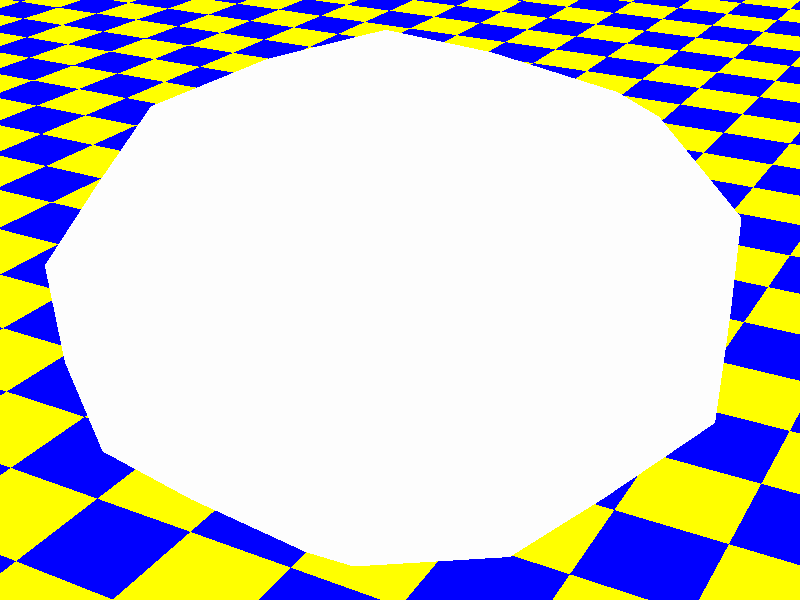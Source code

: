 #include "colors.inc"
#include "textures.inc"


camera {
	location <1.37, -2.5, 2.1>
	direction <0, 1.5, 0>
	up <0, 0, 1>
	right <1, 0, 0>
	sky <0., 0., 1.>
	look_at <0., 0., 0.>
}
light_source {
	<1, -0.8, 8>
	color Gray70 /* 85 70 */
	area_light <0,2,0>, <2,0,0>, 3, 3
	adaptive 0
	jitter
}

#declare Light_texture =
	texture {
	    pigment {color White}
	    finish { ambient 1.0 diffuse 0 }
	}


light_source {
	<3, -0.2, 3.2>
	color Goldenrod
	looks_like {
	    sphere { <0,0,0>, 0.1
	        texture { Light_texture pigment { color Goldenrod } }
	    }
	}
}

/* background */

/* background {
   color Black
} */

plane {
	<0,0,1>, -2
	texture { 
	    pigment {checker color Blue  color Yellow }
	    finish { Dull }
	    scale 0.51
	}
}


/* the soccer ball */

union{

triangle {
	<0, 0, 1.020999837373483>
	<0.4035482123351978, 0, 0.937864333599346>
	<0.1760838226654678, 0.3333333333333333, 0.854728829825208>
}
triangle {
	<0.4035482123351978, 0, 0.937864333599346>
	<0.5796320350006656, 0.3333333333333333, 0.771593326051071>
	<0.1760838226654678, 0.3333333333333333, 0.854728829825208>
}
triangle {
	<0.5796320350006656, 0.3333333333333333, 0.771593326051071>
	<0.3521676453309357, 0.6666666666666666, 0.6884578222769338>
	<0.1760838226654678, 0.3333333333333333, 0.854728829825208>
}
triangle {
	<0.3521676453309357, 0.6666666666666666, 0.6884578222769338>
	<-0.05138056700426198, 0.6666666666666666, 0.771593326051071>
	<0.1760838226654678, 0.3333333333333333, 0.854728829825208>
}
triangle {
	<-0.05138056700426198, 0.6666666666666666, 0.771593326051071>
	<-0.2274643896697298, 0.3333333333333333, 0.937864333599346>
	<0.1760838226654678, 0.3333333333333333, 0.854728829825208>
}
triangle {
	<-0.2274643896697298, 0.3333333333333333, 0.937864333599346>
	<0, 0, 1.020999837373483>
	<0.1760838226654678, 0.3333333333333333, 0.854728829825208>
}
triangle {
	<0, 0, 1.020999837373483>
	<-0.2274643896697298, 0.3333333333333333, 0.937864333599346>
	<-0.3745869904606689, -0.04244066791667837, 0.854728829825208>
}
triangle {
	<-0.2274643896697298, 0.3333333333333333, 0.937864333599346>
	<-0.6020513801303987, 0.290892665416655, 0.771593326051071>
	<-0.3745869904606689, -0.04244066791667837, 0.854728829825208>
}
triangle {
	<-0.6020513801303987, 0.290892665416655, 0.771593326051071>
	<-0.7491739809213378, -0.0848813358333567, 0.6884578222769338>
	<-0.3745869904606689, -0.04244066791667837, 0.854728829825208>
}
triangle {
	<-0.7491739809213378, -0.0848813358333567, 0.6884578222769338>
	<-0.521709591251608, -0.4182146691666901, 0.771593326051071>
	<-0.3745869904606689, -0.04244066791667837, 0.854728829825208>
}
triangle {
	<-0.521709591251608, -0.4182146691666901, 0.771593326051071>
	<-0.1471226007909391, -0.3757740012500117, 0.937864333599346>
	<-0.3745869904606689, -0.04244066791667837, 0.854728829825208>
}
triangle {
	<-0.1471226007909391, -0.3757740012500117, 0.937864333599346>
	<0, 0, 1.020999837373483>
	<-0.3745869904606689, -0.04244066791667837, 0.854728829825208>
}
triangle {
	<0, 0, 1.020999837373483>
	<-0.1471226007909391, -0.3757740012500117, 0.937864333599346>
	<0.185551315630621, -0.2719126217222175, 0.900685006042813>
}
triangle {
	<-0.1471226007909391, -0.3757740012500117, 0.937864333599346>
	<0.1654988437421761, -0.6080151061110644, 0.803348262820946>
	<0.185551315630621, -0.2719126217222175, 0.900685006042813>
}
triangle {
	<0.1654988437421761, -0.6080151061110644, 0.803348262820946>
	<0.5058321228666704, -0.3757740012500117, 0.803348262820946>
	<0.185551315630621, -0.2719126217222175, 0.900685006042813>
}
triangle {
	<0.5058321228666704, -0.3757740012500117, 0.803348262820946>
	<0.4035482123351978, 0, 0.937864333599346>
	<0.185551315630621, -0.2719126217222175, 0.900685006042813>
}
triangle {
	<0.4035482123351978, 0, 0.937864333599346>
	<0, 0, 1.020999837373483>
	<0.185551315630621, -0.2719126217222175, 0.900685006042813>
}
triangle {
	<0.4035482123351978, 0, 0.937864333599346>
	<0.5058321228666704, -0.3757740012500117, 0.803348262820946>
	<0.6819159455321384, -0.04244066791667837, 0.637077255272672>
}
triangle {
	<0.5058321228666704, -0.3757740012500117, 0.803348262820946>
	<0.7841998560636109, -0.4182146691666901, 0.5025611844942726>
	<0.6819159455321384, -0.04244066791667837, 0.637077255272672>
}
triangle {
	<0.7841998560636109, -0.4182146691666901, 0.5025611844942726>
	<0.960283678729079, -0.0848813358333567, 0.3362901769459981>
	<0.6819159455321384, -0.04244066791667837, 0.637077255272672>
}
triangle {
	<0.960283678729079, -0.0848813358333567, 0.3362901769459981>
	<0.857999768197606, 0.290892665416655, 0.4708062477243974>
	<0.6819159455321384, -0.04244066791667837, 0.637077255272672>
}
triangle {
	<0.857999768197606, 0.290892665416655, 0.4708062477243974>
	<0.5796320350006656, 0.3333333333333333, 0.771593326051071>
	<0.6819159455321384, -0.04244066791667837, 0.637077255272672>
}
triangle {
	<0.5796320350006656, 0.3333333333333333, 0.771593326051071>
	<0.4035482123351978, 0, 0.937864333599346>
	<0.6819159455321384, -0.04244066791667837, 0.637077255272672>
}
triangle {
	<-0.2274643896697298, 0.3333333333333333, 0.937864333599346>
	<-0.05138056700426198, 0.6666666666666666, 0.771593326051071>
	<-0.371102631261242, 0.5438252434444351, 0.6972346709380066>
}
triangle {
	<-0.05138056700426198, 0.6666666666666666, 0.771593326051071>
	<-0.3171417701886627, 0.830237328333287, 0.5025611844942726>
	<-0.371102631261242, 0.5438252434444351, 0.6972346709380066>
}
triangle {
	<-0.3171417701886627, 0.830237328333287, 0.5025611844942726>
	<-0.657475049313157, 0.5979962234722339, 0.5025611844942726>
	<-0.371102631261242, 0.5438252434444351, 0.6972346709380066>
}
triangle {
	<-0.657475049313157, 0.5979962234722339, 0.5025611844942726>
	<-0.6020513801303987, 0.290892665416655, 0.771593326051071>
	<-0.371102631261242, 0.5438252434444351, 0.6972346709380066>
}
triangle {
	<-0.6020513801303987, 0.290892665416655, 0.771593326051071>
	<-0.2274643896697298, 0.3333333333333333, 0.937864333599346>
	<-0.371102631261242, 0.5438252434444351, 0.6972346709380066>
}
triangle {
	<-0.1471226007909391, -0.3757740012500117, 0.937864333599346>
	<-0.521709591251608, -0.4182146691666901, 0.771593326051071>
	<-0.2090881467184928, -0.6504557740277428, 0.637077255272672>
}
triangle {
	<-0.521709591251608, -0.4182146691666901, 0.771593326051071>
	<-0.5836751371791618, -0.6928964419444212, 0.4708062477243974>
	<-0.2090881467184928, -0.6504557740277428, 0.637077255272672>
}
triangle {
	<-0.5836751371791618, -0.6928964419444212, 0.4708062477243974>
	<-0.2710536926460465, -0.925137546805474, 0.3362901769459981>
	<-0.2090881467184928, -0.6504557740277428, 0.637077255272672>
}
triangle {
	<-0.2710536926460465, -0.925137546805474, 0.3362901769459981>
	<0.1035332978146224, -0.882696878888796, 0.5025611844942726>
	<-0.2090881467184928, -0.6504557740277428, 0.637077255272672>
}
triangle {
	<0.1035332978146224, -0.882696878888796, 0.5025611844942726>
	<0.1654988437421761, -0.6080151061110644, 0.803348262820946>
	<-0.2090881467184928, -0.6504557740277428, 0.637077255272672>
}
triangle {
	<0.1654988437421761, -0.6080151061110644, 0.803348262820946>
	<-0.1471226007909391, -0.3757740012500117, 0.937864333599346>
	<-0.2090881467184928, -0.6504557740277428, 0.637077255272672>
}
triangle {
	<0.5796320350006656, 0.3333333333333333, 0.771593326051071>
	<0.857999768197606, 0.290892665416655, 0.4708062477243974>
	<0.6164660404051576, 0.5438252434444351, 0.4937843358331998>
}
triangle {
	<0.857999768197606, 0.290892665416655, 0.4708062477243974>
	<0.802576099014848, 0.5979962234722339, 0.2017741061675989>
	<0.6164660404051576, 0.5438252434444351, 0.4937843358331998>
}
triangle {
	<0.802576099014848, 0.5979962234722339, 0.2017741061675989>
	<0.4899546544817328, 0.830237328333287, 0.3362901769459981>
	<0.6164660404051576, 0.5438252434444351, 0.4937843358331998>
}
triangle {
	<0.4899546544817328, 0.830237328333287, 0.3362901769459981>
	<0.3521676453309357, 0.6666666666666666, 0.6884578222769338>
	<0.6164660404051576, 0.5438252434444351, 0.4937843358331998>
}
triangle {
	<0.3521676453309357, 0.6666666666666666, 0.6884578222769338>
	<0.5796320350006656, 0.3333333333333333, 0.771593326051071>
	<0.6164660404051576, 0.5438252434444351, 0.4937843358331998>
}
triangle {
	<0.5058321228666704, -0.3757740012500117, 0.803348262820946>
	<0.1654988437421761, -0.6080151061110644, 0.803348262820946>
	<0.4438665769391167, -0.6504557740277428, 0.5025611844942725>
}
triangle {
	<0.1654988437421761, -0.6080151061110644, 0.803348262820946>
	<0.1035332978146224, -0.882696878888796, 0.5025611844942726>
	<0.4438665769391167, -0.6504557740277428, 0.5025611844942725>
}
triangle {
	<0.1035332978146224, -0.882696878888796, 0.5025611844942726>
	<0.3819010310115629, -0.925137546805474, 0.2017741061675989>
	<0.4438665769391167, -0.6504557740277428, 0.5025611844942725>
}
triangle {
	<0.3819010310115629, -0.925137546805474, 0.2017741061675989>
	<0.7222343101360572, -0.6928964419444212, 0.2017741061675989>
	<0.4438665769391167, -0.6504557740277428, 0.5025611844942725>
}
triangle {
	<0.7222343101360572, -0.6928964419444212, 0.2017741061675989>
	<0.7841998560636109, -0.4182146691666901, 0.5025611844942726>
	<0.4438665769391167, -0.6504557740277428, 0.5025611844942725>
}
triangle {
	<0.7841998560636109, -0.4182146691666901, 0.5025611844942726>
	<0.5058321228666704, -0.3757740012500117, 0.803348262820946>
	<0.4438665769391167, -0.6504557740277428, 0.5025611844942725>
}
triangle {
	<-0.6020513801303987, 0.290892665416655, 0.771593326051071>
	<-0.657475049313157, 0.5979962234722339, 0.5025611844942726>
	<-0.804597650104096, 0.2222222222222222, 0.4194256807201353>
}
triangle {
	<-0.657475049313157, 0.5979962234722339, 0.5025611844942726>
	<-0.860021319286854, 0.5293257802778012, 0.1503935391633369>
	<-0.804597650104096, 0.2222222222222222, 0.4194256807201353>
}
triangle {
	<-0.860021319286854, 0.5293257802778012, 0.1503935391633369>
	<-1.007143920077793, 0.1535517790277895, 0.06725803538919961>
	<-0.804597650104096, 0.2222222222222222, 0.4194256807201353>
}
triangle {
	<-1.007143920077793, 0.1535517790277895, 0.06725803538919961>
	<-0.951720250895035, -0.1535517790277895, 0.3362901769459981>
	<-0.804597650104096, 0.2222222222222222, 0.4194256807201353>
}
triangle {
	<-0.951720250895035, -0.1535517790277895, 0.3362901769459981>
	<-0.7491739809213378, -0.0848813358333567, 0.6884578222769338>
	<-0.804597650104096, 0.2222222222222222, 0.4194256807201353>
}
triangle {
	<-0.7491739809213378, -0.0848813358333567, 0.6884578222769338>
	<-0.6020513801303987, 0.290892665416655, 0.771593326051071>
	<-0.804597650104096, 0.2222222222222222, 0.4194256807201353>
}
triangle {
	<-0.05138056700426198, 0.6666666666666666, 0.771593326051071>
	<0.3521676453309357, 0.6666666666666666, 0.6884578222769338>
	<0.086406442146535, 0.830237328333287, 0.4194256807201353>
}
triangle {
	<0.3521676453309357, 0.6666666666666666, 0.6884578222769338>
	<0.4899546544817328, 0.830237328333287, 0.3362901769459981>
	<0.086406442146535, 0.830237328333287, 0.4194256807201353>
}
triangle {
	<0.4899546544817328, 0.830237328333287, 0.3362901769459981>
	<0.2241934512973321, 0.993807989999907, 0.06725803538919961>
	<0.086406442146535, 0.830237328333287, 0.4194256807201353>
}
triangle {
	<0.2241934512973321, 0.993807989999907, 0.06725803538919961>
	<-0.1793547610378656, 0.993807989999907, 0.1503935391633369>
	<0.086406442146535, 0.830237328333287, 0.4194256807201353>
}
triangle {
	<-0.1793547610378656, 0.993807989999907, 0.1503935391633369>
	<-0.3171417701886627, 0.830237328333287, 0.5025611844942726>
	<0.086406442146535, 0.830237328333287, 0.4194256807201353>
}
triangle {
	<-0.3171417701886627, 0.830237328333287, 0.5025611844942726>
	<-0.05138056700426198, 0.6666666666666666, 0.771593326051071>
	<0.086406442146535, 0.830237328333287, 0.4194256807201353>
}
triangle {
	<-0.521709591251608, -0.4182146691666901, 0.771593326051071>
	<-0.7491739809213378, -0.0848813358333567, 0.6884578222769338>
	<-0.731143060122141, -0.3757740012500117, 0.4937843358331998>
}
triangle {
	<-0.7491739809213378, -0.0848813358333567, 0.6884578222769338>
	<-0.951720250895035, -0.1535517790277895, 0.3362901769459981>
	<-0.731143060122141, -0.3757740012500117, 0.4937843358331998>
}
triangle {
	<-0.951720250895035, -0.1535517790277895, 0.3362901769459981>
	<-0.849436340363562, -0.5293257802778012, 0.2017741061675989>
	<-0.731143060122141, -0.3757740012500117, 0.4937843358331998>
}
triangle {
	<-0.849436340363562, -0.5293257802778012, 0.2017741061675989>
	<-0.5836751371791618, -0.6928964419444212, 0.4708062477243974>
	<-0.731143060122141, -0.3757740012500117, 0.4937843358331998>
}
triangle {
	<-0.5836751371791618, -0.6928964419444212, 0.4708062477243974>
	<-0.521709591251608, -0.4182146691666901, 0.771593326051071>
	<-0.731143060122141, -0.3757740012500117, 0.4937843358331998>
}
triangle {
	<0.857999768197606, 0.290892665416655, 0.4708062477243974>
	<0.960283678729079, -0.0848813358333567, 0.3362901769459981>
	<0.904860009546321, 0.2222222222222222, 0.06725803538919961>
}
triangle {
	<0.960283678729079, -0.0848813358333567, 0.3362901769459981>
	<1.007143920077793, -0.1535517790277895, -0.06725803538919961>
	<0.904860009546321, 0.2222222222222222, 0.06725803538919961>
}
triangle {
	<1.007143920077793, -0.1535517790277895, -0.06725803538919961>
	<0.951720250895035, 0.1535517790277895, -0.3362901769459981>
	<0.904860009546321, 0.2222222222222222, 0.06725803538919961>
}
triangle {
	<0.951720250895035, 0.1535517790277895, -0.3362901769459981>
	<0.849436340363562, 0.5293257802778012, -0.2017741061675989>
	<0.904860009546321, 0.2222222222222222, 0.06725803538919961>
}
triangle {
	<0.849436340363562, 0.5293257802778012, -0.2017741061675989>
	<0.802576099014848, 0.5979962234722339, 0.2017741061675989>
	<0.904860009546321, 0.2222222222222222, 0.06725803538919961>
}
triangle {
	<0.802576099014848, 0.5979962234722339, 0.2017741061675989>
	<0.857999768197606, 0.290892665416655, 0.4708062477243974>
	<0.904860009546321, 0.2222222222222222, 0.06725803538919961>
}
triangle {
	<0.7841998560636109, -0.4182146691666901, 0.5025611844942726>
	<0.7222343101360572, -0.6928964419444212, 0.2017741061675989>
	<0.866776616858679, -0.3757740012500117, 0.1645947786110666>
}
triangle {
	<0.7222343101360572, -0.6928964419444212, 0.2017741061675989>
	<0.860021319286854, -0.5293257802778012, -0.1503935391633369>
	<0.866776616858679, -0.3757740012500117, 0.1645947786110666>
}
triangle {
	<0.860021319286854, -0.5293257802778012, -0.1503935391633369>
	<1.007143920077793, -0.1535517790277895, -0.06725803538919961>
	<0.866776616858679, -0.3757740012500117, 0.1645947786110666>
}
triangle {
	<1.007143920077793, -0.1535517790277895, -0.06725803538919961>
	<0.960283678729079, -0.0848813358333567, 0.3362901769459981>
	<0.866776616858679, -0.3757740012500117, 0.1645947786110666>
}
triangle {
	<0.960283678729079, -0.0848813358333567, 0.3362901769459981>
	<0.7841998560636109, -0.4182146691666901, 0.5025611844942726>
	<0.866776616858679, -0.3757740012500117, 0.1645947786110666>
}
triangle {
	<-0.657475049313157, 0.5979962234722339, 0.5025611844942726>
	<-0.3171417701886627, 0.830237328333287, 0.5025611844942726>
	<-0.51968804016236, 0.7615668851388539, 0.1503935391633369>
}
triangle {
	<-0.3171417701886627, 0.830237328333287, 0.5025611844942726>
	<-0.1793547610378656, 0.993807989999907, 0.1503935391633369>
	<-0.51968804016236, 0.7615668851388539, 0.1503935391633369>
}
triangle {
	<-0.1793547610378656, 0.993807989999907, 0.1503935391633369>
	<-0.3819010310115629, 0.925137546805474, -0.2017741061675989>
	<-0.51968804016236, 0.7615668851388539, 0.1503935391633369>
}
triangle {
	<-0.3819010310115629, 0.925137546805474, -0.2017741061675989>
	<-0.7222343101360572, 0.6928964419444212, -0.2017741061675989>
	<-0.51968804016236, 0.7615668851388539, 0.1503935391633369>
}
triangle {
	<-0.7222343101360572, 0.6928964419444212, -0.2017741061675989>
	<-0.860021319286854, 0.5293257802778012, 0.1503935391633369>
	<-0.51968804016236, 0.7615668851388539, 0.1503935391633369>
}
triangle {
	<-0.860021319286854, 0.5293257802778012, 0.1503935391633369>
	<-0.657475049313157, 0.5979962234722339, 0.5025611844942726>
	<-0.51968804016236, 0.7615668851388539, 0.1503935391633369>
}
triangle {
	<0.1035332978146224, -0.882696878888796, 0.5025611844942726>
	<-0.2710536926460465, -0.925137546805474, 0.3362901769459981>
	<0.03390838918413446, -0.944117590499911, 0.1645947786110666>
}
triangle {
	<-0.2710536926460465, -0.925137546805474, 0.3362901769459981>
	<-0.2241934512973321, -0.993807989999907, -0.06725803538919961>
	<0.03390838918413446, -0.944117590499911, 0.1645947786110666>
}
triangle {
	<-0.2241934512973321, -0.993807989999907, -0.06725803538919961>
	<0.1793547610378656, -0.993807989999907, -0.1503935391633369>
	<0.03390838918413446, -0.944117590499911, 0.1645947786110666>
}
triangle {
	<0.1793547610378656, -0.993807989999907, -0.1503935391633369>
	<0.3819010310115629, -0.925137546805474, 0.2017741061675989>
	<0.03390838918413446, -0.944117590499911, 0.1645947786110666>
}
triangle {
	<0.3819010310115629, -0.925137546805474, 0.2017741061675989>
	<0.1035332978146224, -0.882696878888796, 0.5025611844942726>
	<0.03390838918413446, -0.944117590499911, 0.1645947786110666>
}
triangle {
	<-0.5836751371791618, -0.6928964419444212, 0.4708062477243974>
	<-0.849436340363562, -0.5293257802778012, 0.2017741061675989>
	<-0.5368148958304472, -0.761566885138854, 0.06725803538919961>
}
triangle {
	<-0.849436340363562, -0.5293257802778012, 0.2017741061675989>
	<-0.802576099014848, -0.5979962234722339, -0.2017741061675989>
	<-0.5368148958304472, -0.761566885138854, 0.06725803538919961>
}
triangle {
	<-0.802576099014848, -0.5979962234722339, -0.2017741061675989>
	<-0.4899546544817328, -0.830237328333287, -0.3362901769459981>
	<-0.5368148958304472, -0.761566885138854, 0.06725803538919961>
}
triangle {
	<-0.4899546544817328, -0.830237328333287, -0.3362901769459981>
	<-0.2241934512973321, -0.993807989999907, -0.06725803538919961>
	<-0.5368148958304472, -0.761566885138854, 0.06725803538919961>
}
triangle {
	<-0.2241934512973321, -0.993807989999907, -0.06725803538919961>
	<-0.2710536926460465, -0.925137546805474, 0.3362901769459981>
	<-0.5368148958304472, -0.761566885138854, 0.06725803538919961>
}
triangle {
	<-0.2710536926460465, -0.925137546805474, 0.3362901769459981>
	<-0.5836751371791618, -0.6928964419444212, 0.4708062477243974>
	<-0.5368148958304472, -0.761566885138854, 0.06725803538919961>
}
triangle {
	<0.802576099014848, 0.5979962234722339, 0.2017741061675989>
	<0.849436340363562, 0.5293257802778012, -0.2017741061675989>
	<0.5368148958304473, 0.7615668851388539, -0.06725803538919964>
}
triangle {
	<0.849436340363562, 0.5293257802778012, -0.2017741061675989>
	<0.5836751371791618, 0.6928964419444212, -0.4708062477243974>
	<0.5368148958304473, 0.7615668851388539, -0.06725803538919964>
}
triangle {
	<0.5836751371791618, 0.6928964419444212, -0.4708062477243974>
	<0.2710536926460465, 0.925137546805474, -0.3362901769459981>
	<0.5368148958304473, 0.7615668851388539, -0.06725803538919964>
}
triangle {
	<0.2710536926460465, 0.925137546805474, -0.3362901769459981>
	<0.2241934512973321, 0.993807989999907, 0.06725803538919961>
	<0.5368148958304473, 0.7615668851388539, -0.06725803538919964>
}
triangle {
	<0.2241934512973321, 0.993807989999907, 0.06725803538919961>
	<0.4899546544817328, 0.830237328333287, 0.3362901769459981>
	<0.5368148958304473, 0.7615668851388539, -0.06725803538919964>
}
triangle {
	<0.4899546544817328, 0.830237328333287, 0.3362901769459981>
	<0.802576099014848, 0.5979962234722339, 0.2017741061675989>
	<0.5368148958304473, 0.7615668851388539, -0.06725803538919964>
}
triangle {
	<0.7222343101360572, -0.6928964419444212, 0.2017741061675989>
	<0.3819010310115629, -0.925137546805474, 0.2017741061675989>
	<0.51968804016236, -0.761566885138854, -0.1503935391633369>
}
triangle {
	<0.3819010310115629, -0.925137546805474, 0.2017741061675989>
	<0.1793547610378656, -0.993807989999907, -0.1503935391633369>
	<0.51968804016236, -0.761566885138854, -0.1503935391633369>
}
triangle {
	<0.1793547610378656, -0.993807989999907, -0.1503935391633369>
	<0.3171417701886627, -0.830237328333287, -0.5025611844942726>
	<0.51968804016236, -0.761566885138854, -0.1503935391633369>
}
triangle {
	<0.3171417701886627, -0.830237328333287, -0.5025611844942726>
	<0.657475049313157, -0.5979962234722339, -0.5025611844942726>
	<0.51968804016236, -0.761566885138854, -0.1503935391633369>
}
triangle {
	<0.657475049313157, -0.5979962234722339, -0.5025611844942726>
	<0.860021319286854, -0.5293257802778012, -0.1503935391633369>
	<0.51968804016236, -0.761566885138854, -0.1503935391633369>
}
triangle {
	<0.860021319286854, -0.5293257802778012, -0.1503935391633369>
	<0.7222343101360572, -0.6928964419444212, 0.2017741061675989>
	<0.51968804016236, -0.761566885138854, -0.1503935391633369>
}
triangle {
	<-0.860021319286854, 0.5293257802778012, 0.1503935391633369>
	<-0.7222343101360572, 0.6928964419444212, -0.2017741061675989>
	<-0.866776616858679, 0.3757740012500117, -0.1645947786110666>
}
triangle {
	<-0.7222343101360572, 0.6928964419444212, -0.2017741061675989>
	<-0.7841998560636109, 0.4182146691666901, -0.5025611844942726>
	<-0.866776616858679, 0.3757740012500117, -0.1645947786110666>
}
triangle {
	<-0.7841998560636109, 0.4182146691666901, -0.5025611844942726>
	<-0.960283678729079, 0.0848813358333567, -0.3362901769459981>
	<-0.866776616858679, 0.3757740012500117, -0.1645947786110666>
}
triangle {
	<-0.960283678729079, 0.0848813358333567, -0.3362901769459981>
	<-1.007143920077793, 0.1535517790277895, 0.06725803538919961>
	<-0.866776616858679, 0.3757740012500117, -0.1645947786110666>
}
triangle {
	<-1.007143920077793, 0.1535517790277895, 0.06725803538919961>
	<-0.860021319286854, 0.5293257802778012, 0.1503935391633369>
	<-0.866776616858679, 0.3757740012500117, -0.1645947786110666>
}
triangle {
	<-0.951720250895035, -0.1535517790277895, 0.3362901769459981>
	<-1.007143920077793, 0.1535517790277895, 0.06725803538919961>
	<-0.904860009546321, -0.2222222222222222, -0.06725803538919964>
}
triangle {
	<-1.007143920077793, 0.1535517790277895, 0.06725803538919961>
	<-0.960283678729079, 0.0848813358333567, -0.3362901769459981>
	<-0.904860009546321, -0.2222222222222222, -0.06725803538919964>
}
triangle {
	<-0.960283678729079, 0.0848813358333567, -0.3362901769459981>
	<-0.857999768197606, -0.290892665416655, -0.4708062477243974>
	<-0.904860009546321, -0.2222222222222222, -0.06725803538919964>
}
triangle {
	<-0.857999768197606, -0.290892665416655, -0.4708062477243974>
	<-0.802576099014848, -0.5979962234722339, -0.2017741061675989>
	<-0.904860009546321, -0.2222222222222222, -0.06725803538919964>
}
triangle {
	<-0.802576099014848, -0.5979962234722339, -0.2017741061675989>
	<-0.849436340363562, -0.5293257802778012, 0.2017741061675989>
	<-0.904860009546321, -0.2222222222222222, -0.06725803538919964>
}
triangle {
	<-0.849436340363562, -0.5293257802778012, 0.2017741061675989>
	<-0.951720250895035, -0.1535517790277895, 0.3362901769459981>
	<-0.904860009546321, -0.2222222222222222, -0.06725803538919964>
}
triangle {
	<-0.1793547610378656, 0.993807989999907, 0.1503935391633369>
	<0.2241934512973321, 0.993807989999907, 0.06725803538919961>
	<-0.03390838918413447, 0.944117590499911, -0.1645947786110666>
}
triangle {
	<0.2241934512973321, 0.993807989999907, 0.06725803538919961>
	<0.2710536926460465, 0.925137546805474, -0.3362901769459981>
	<-0.03390838918413447, 0.944117590499911, -0.1645947786110666>
}
triangle {
	<0.2710536926460465, 0.925137546805474, -0.3362901769459981>
	<-0.1035332978146224, 0.882696878888796, -0.5025611844942726>
	<-0.03390838918413447, 0.944117590499911, -0.1645947786110666>
}
triangle {
	<-0.1035332978146224, 0.882696878888796, -0.5025611844942726>
	<-0.3819010310115629, 0.925137546805474, -0.2017741061675989>
	<-0.03390838918413447, 0.944117590499911, -0.1645947786110666>
}
triangle {
	<-0.3819010310115629, 0.925137546805474, -0.2017741061675989>
	<-0.1793547610378656, 0.993807989999907, 0.1503935391633369>
	<-0.03390838918413447, 0.944117590499911, -0.1645947786110666>
}
triangle {
	<0.849436340363562, 0.5293257802778012, -0.2017741061675989>
	<0.951720250895035, 0.1535517790277895, -0.3362901769459981>
	<0.731143060122141, 0.3757740012500117, -0.4937843358331999>
}
triangle {
	<0.951720250895035, 0.1535517790277895, -0.3362901769459981>
	<0.7491739809213378, 0.0848813358333567, -0.6884578222769338>
	<0.731143060122141, 0.3757740012500117, -0.4937843358331999>
}
triangle {
	<0.7491739809213378, 0.0848813358333567, -0.6884578222769338>
	<0.521709591251608, 0.4182146691666901, -0.771593326051071>
	<0.731143060122141, 0.3757740012500117, -0.4937843358331999>
}
triangle {
	<0.521709591251608, 0.4182146691666901, -0.771593326051071>
	<0.5836751371791618, 0.6928964419444212, -0.4708062477243974>
	<0.731143060122141, 0.3757740012500117, -0.4937843358331999>
}
triangle {
	<0.5836751371791618, 0.6928964419444212, -0.4708062477243974>
	<0.849436340363562, 0.5293257802778012, -0.2017741061675989>
	<0.731143060122141, 0.3757740012500117, -0.4937843358331999>
}
triangle {
	<1.007143920077793, -0.1535517790277895, -0.06725803538919961>
	<0.860021319286854, -0.5293257802778012, -0.1503935391633369>
	<0.804597650104096, -0.2222222222222222, -0.4194256807201353>
}
triangle {
	<0.860021319286854, -0.5293257802778012, -0.1503935391633369>
	<0.657475049313157, -0.5979962234722339, -0.5025611844942726>
	<0.804597650104096, -0.2222222222222222, -0.4194256807201353>
}
triangle {
	<0.657475049313157, -0.5979962234722339, -0.5025611844942726>
	<0.6020513801303987, -0.290892665416655, -0.771593326051071>
	<0.804597650104096, -0.2222222222222222, -0.4194256807201353>
}
triangle {
	<0.6020513801303987, -0.290892665416655, -0.771593326051071>
	<0.7491739809213378, 0.0848813358333567, -0.6884578222769338>
	<0.804597650104096, -0.2222222222222222, -0.4194256807201353>
}
triangle {
	<0.7491739809213378, 0.0848813358333567, -0.6884578222769338>
	<0.951720250895035, 0.1535517790277895, -0.3362901769459981>
	<0.804597650104096, -0.2222222222222222, -0.4194256807201353>
}
triangle {
	<0.951720250895035, 0.1535517790277895, -0.3362901769459981>
	<1.007143920077793, -0.1535517790277895, -0.06725803538919961>
	<0.804597650104096, -0.2222222222222222, -0.4194256807201353>
}
triangle {
	<-0.7222343101360572, 0.6928964419444212, -0.2017741061675989>
	<-0.3819010310115629, 0.925137546805474, -0.2017741061675989>
	<-0.4438665769391167, 0.6504557740277427, -0.5025611844942727>
}
triangle {
	<-0.3819010310115629, 0.925137546805474, -0.2017741061675989>
	<-0.1035332978146224, 0.882696878888796, -0.5025611844942726>
	<-0.4438665769391167, 0.6504557740277427, -0.5025611844942727>
}
triangle {
	<-0.1035332978146224, 0.882696878888796, -0.5025611844942726>
	<-0.1654988437421761, 0.6080151061110644, -0.803348262820946>
	<-0.4438665769391167, 0.6504557740277427, -0.5025611844942727>
}
triangle {
	<-0.1654988437421761, 0.6080151061110644, -0.803348262820946>
	<-0.5058321228666704, 0.3757740012500117, -0.803348262820946>
	<-0.4438665769391167, 0.6504557740277427, -0.5025611844942727>
}
triangle {
	<-0.5058321228666704, 0.3757740012500117, -0.803348262820946>
	<-0.7841998560636109, 0.4182146691666901, -0.5025611844942726>
	<-0.4438665769391167, 0.6504557740277427, -0.5025611844942727>
}
triangle {
	<-0.7841998560636109, 0.4182146691666901, -0.5025611844942726>
	<-0.7222343101360572, 0.6928964419444212, -0.2017741061675989>
	<-0.4438665769391167, 0.6504557740277427, -0.5025611844942727>
}
triangle {
	<0.1793547610378656, -0.993807989999907, -0.1503935391633369>
	<-0.2241934512973321, -0.993807989999907, -0.06725803538919961>
	<-0.086406442146535, -0.830237328333287, -0.4194256807201353>
}
triangle {
	<-0.2241934512973321, -0.993807989999907, -0.06725803538919961>
	<-0.4899546544817328, -0.830237328333287, -0.3362901769459981>
	<-0.086406442146535, -0.830237328333287, -0.4194256807201353>
}
triangle {
	<-0.4899546544817328, -0.830237328333287, -0.3362901769459981>
	<-0.3521676453309357, -0.6666666666666666, -0.6884578222769338>
	<-0.086406442146535, -0.830237328333287, -0.4194256807201353>
}
triangle {
	<-0.3521676453309357, -0.6666666666666666, -0.6884578222769338>
	<0.05138056700426198, -0.6666666666666666, -0.771593326051071>
	<-0.086406442146535, -0.830237328333287, -0.4194256807201353>
}
triangle {
	<0.05138056700426198, -0.6666666666666666, -0.771593326051071>
	<0.3171417701886627, -0.830237328333287, -0.5025611844942726>
	<-0.086406442146535, -0.830237328333287, -0.4194256807201353>
}
triangle {
	<0.3171417701886627, -0.830237328333287, -0.5025611844942726>
	<0.1793547610378656, -0.993807989999907, -0.1503935391633369>
	<-0.086406442146535, -0.830237328333287, -0.4194256807201353>
}
triangle {
	<-0.802576099014848, -0.5979962234722339, -0.2017741061675989>
	<-0.857999768197606, -0.290892665416655, -0.4708062477243974>
	<-0.6164660404051576, -0.5438252434444351, -0.4937843358331999>
}
triangle {
	<-0.857999768197606, -0.290892665416655, -0.4708062477243974>
	<-0.5796320350006656, -0.3333333333333333, -0.771593326051071>
	<-0.6164660404051576, -0.5438252434444351, -0.4937843358331999>
}
triangle {
	<-0.5796320350006656, -0.3333333333333333, -0.771593326051071>
	<-0.3521676453309357, -0.6666666666666666, -0.6884578222769338>
	<-0.6164660404051576, -0.5438252434444351, -0.4937843358331999>
}
triangle {
	<-0.3521676453309357, -0.6666666666666666, -0.6884578222769338>
	<-0.4899546544817328, -0.830237328333287, -0.3362901769459981>
	<-0.6164660404051576, -0.5438252434444351, -0.4937843358331999>
}
triangle {
	<-0.4899546544817328, -0.830237328333287, -0.3362901769459981>
	<-0.802576099014848, -0.5979962234722339, -0.2017741061675989>
	<-0.6164660404051576, -0.5438252434444351, -0.4937843358331999>
}
triangle {
	<0.5836751371791618, 0.6928964419444212, -0.4708062477243974>
	<0.521709591251608, 0.4182146691666901, -0.771593326051071>
	<0.2090881467184928, 0.6504557740277427, -0.6370772552726719>
}
triangle {
	<0.521709591251608, 0.4182146691666901, -0.771593326051071>
	<0.1471226007909391, 0.3757740012500117, -0.937864333599346>
	<0.2090881467184928, 0.6504557740277427, -0.6370772552726719>
}
triangle {
	<0.1471226007909391, 0.3757740012500117, -0.937864333599346>
	<-0.1654988437421761, 0.6080151061110644, -0.803348262820946>
	<0.2090881467184928, 0.6504557740277427, -0.6370772552726719>
}
triangle {
	<-0.1654988437421761, 0.6080151061110644, -0.803348262820946>
	<-0.1035332978146224, 0.882696878888796, -0.5025611844942726>
	<0.2090881467184928, 0.6504557740277427, -0.6370772552726719>
}
triangle {
	<-0.1035332978146224, 0.882696878888796, -0.5025611844942726>
	<0.2710536926460465, 0.925137546805474, -0.3362901769459981>
	<0.2090881467184928, 0.6504557740277427, -0.6370772552726719>
}
triangle {
	<0.2710536926460465, 0.925137546805474, -0.3362901769459981>
	<0.5836751371791618, 0.6928964419444212, -0.4708062477243974>
	<0.2090881467184928, 0.6504557740277427, -0.6370772552726719>
}
triangle {
	<0.657475049313157, -0.5979962234722339, -0.5025611844942726>
	<0.3171417701886627, -0.830237328333287, -0.5025611844942726>
	<0.371102631261242, -0.5438252434444351, -0.6972346709380064>
}
triangle {
	<0.3171417701886627, -0.830237328333287, -0.5025611844942726>
	<0.05138056700426198, -0.6666666666666666, -0.771593326051071>
	<0.371102631261242, -0.5438252434444351, -0.6972346709380064>
}
triangle {
	<0.05138056700426198, -0.6666666666666666, -0.771593326051071>
	<0.2274643896697298, -0.3333333333333333, -0.937864333599346>
	<0.371102631261242, -0.5438252434444351, -0.6972346709380064>
}
triangle {
	<0.2274643896697298, -0.3333333333333333, -0.937864333599346>
	<0.6020513801303987, -0.290892665416655, -0.771593326051071>
	<0.371102631261242, -0.5438252434444351, -0.6972346709380064>
}
triangle {
	<0.6020513801303987, -0.290892665416655, -0.771593326051071>
	<0.657475049313157, -0.5979962234722339, -0.5025611844942726>
	<0.371102631261242, -0.5438252434444351, -0.6972346709380064>
}
triangle {
	<-0.7841998560636109, 0.4182146691666901, -0.5025611844942726>
	<-0.5058321228666704, 0.3757740012500117, -0.803348262820946>
	<-0.6819159455321384, 0.04244066791667836, -0.6370772552726719>
}
triangle {
	<-0.5058321228666704, 0.3757740012500117, -0.803348262820946>
	<-0.4035482123351978, 0, -0.937864333599346>
	<-0.6819159455321384, 0.04244066791667836, -0.6370772552726719>
}
triangle {
	<-0.4035482123351978, 0, -0.937864333599346>
	<-0.5796320350006656, -0.3333333333333333, -0.771593326051071>
	<-0.6819159455321384, 0.04244066791667836, -0.6370772552726719>
}
triangle {
	<-0.5796320350006656, -0.3333333333333333, -0.771593326051071>
	<-0.857999768197606, -0.290892665416655, -0.4708062477243974>
	<-0.6819159455321384, 0.04244066791667836, -0.6370772552726719>
}
triangle {
	<-0.857999768197606, -0.290892665416655, -0.4708062477243974>
	<-0.960283678729079, 0.0848813358333567, -0.3362901769459981>
	<-0.6819159455321384, 0.04244066791667836, -0.6370772552726719>
}
triangle {
	<-0.960283678729079, 0.0848813358333567, -0.3362901769459981>
	<-0.7841998560636109, 0.4182146691666901, -0.5025611844942726>
	<-0.6819159455321384, 0.04244066791667836, -0.6370772552726719>
}
triangle {
	<0.521709591251608, 0.4182146691666901, -0.771593326051071>
	<0.7491739809213378, 0.0848813358333567, -0.6884578222769338>
	<0.3745869904606689, 0.04244066791667836, -0.854728829825208>
}
triangle {
	<0.7491739809213378, 0.0848813358333567, -0.6884578222769338>
	<0.6020513801303987, -0.290892665416655, -0.771593326051071>
	<0.3745869904606689, 0.04244066791667836, -0.854728829825208>
}
triangle {
	<0.6020513801303987, -0.290892665416655, -0.771593326051071>
	<0.2274643896697298, -0.3333333333333333, -0.937864333599346>
	<0.3745869904606689, 0.04244066791667836, -0.854728829825208>
}
triangle {
	<0.2274643896697298, -0.3333333333333333, -0.937864333599346>
	<0, 0, -1.020999837373483>
	<0.3745869904606689, 0.04244066791667836, -0.854728829825208>
}
triangle {
	<0, 0, -1.020999837373483>
	<0.1471226007909391, 0.3757740012500117, -0.937864333599346>
	<0.3745869904606689, 0.04244066791667836, -0.854728829825208>
}
triangle {
	<0.1471226007909391, 0.3757740012500117, -0.937864333599346>
	<0.521709591251608, 0.4182146691666901, -0.771593326051071>
	<0.3745869904606689, 0.04244066791667836, -0.854728829825208>
}
triangle {
	<-0.5058321228666704, 0.3757740012500117, -0.803348262820946>
	<-0.1654988437421761, 0.6080151061110644, -0.803348262820946>
	<-0.185551315630621, 0.2719126217222175, -0.900685006042813>
}
triangle {
	<-0.1654988437421761, 0.6080151061110644, -0.803348262820946>
	<0.1471226007909391, 0.3757740012500117, -0.937864333599346>
	<-0.185551315630621, 0.2719126217222175, -0.900685006042813>
}
triangle {
	<0.1471226007909391, 0.3757740012500117, -0.937864333599346>
	<0, 0, -1.020999837373483>
	<-0.185551315630621, 0.2719126217222175, -0.900685006042813>
}
triangle {
	<0, 0, -1.020999837373483>
	<-0.4035482123351978, 0, -0.937864333599346>
	<-0.185551315630621, 0.2719126217222175, -0.900685006042813>
}
triangle {
	<-0.4035482123351978, 0, -0.937864333599346>
	<-0.5058321228666704, 0.3757740012500117, -0.803348262820946>
	<-0.185551315630621, 0.2719126217222175, -0.900685006042813>
}
triangle {
	<0.05138056700426198, -0.6666666666666666, -0.771593326051071>
	<-0.3521676453309357, -0.6666666666666666, -0.6884578222769338>
	<-0.1760838226654678, -0.3333333333333333, -0.854728829825208>
}
triangle {
	<-0.3521676453309357, -0.6666666666666666, -0.6884578222769338>
	<-0.5796320350006656, -0.3333333333333333, -0.771593326051071>
	<-0.1760838226654678, -0.3333333333333333, -0.854728829825208>
}
triangle {
	<-0.5796320350006656, -0.3333333333333333, -0.771593326051071>
	<-0.4035482123351978, 0, -0.937864333599346>
	<-0.1760838226654678, -0.3333333333333333, -0.854728829825208>
}
triangle {
	<-0.4035482123351978, 0, -0.937864333599346>
	<0, 0, -1.020999837373483>
	<-0.1760838226654678, -0.3333333333333333, -0.854728829825208>
}
triangle {
	<0, 0, -1.020999837373483>
	<0.2274643896697298, -0.3333333333333333, -0.937864333599346>
	<-0.1760838226654678, -0.3333333333333333, -0.854728829825208>
}
triangle {
	<0.2274643896697298, -0.3333333333333333, -0.937864333599346>
	<0.05138056700426198, -0.6666666666666666, -0.771593326051071>
	<-0.1760838226654678, -0.3333333333333333, -0.854728829825208>
}

texture { Glass3 }
} /* union */
